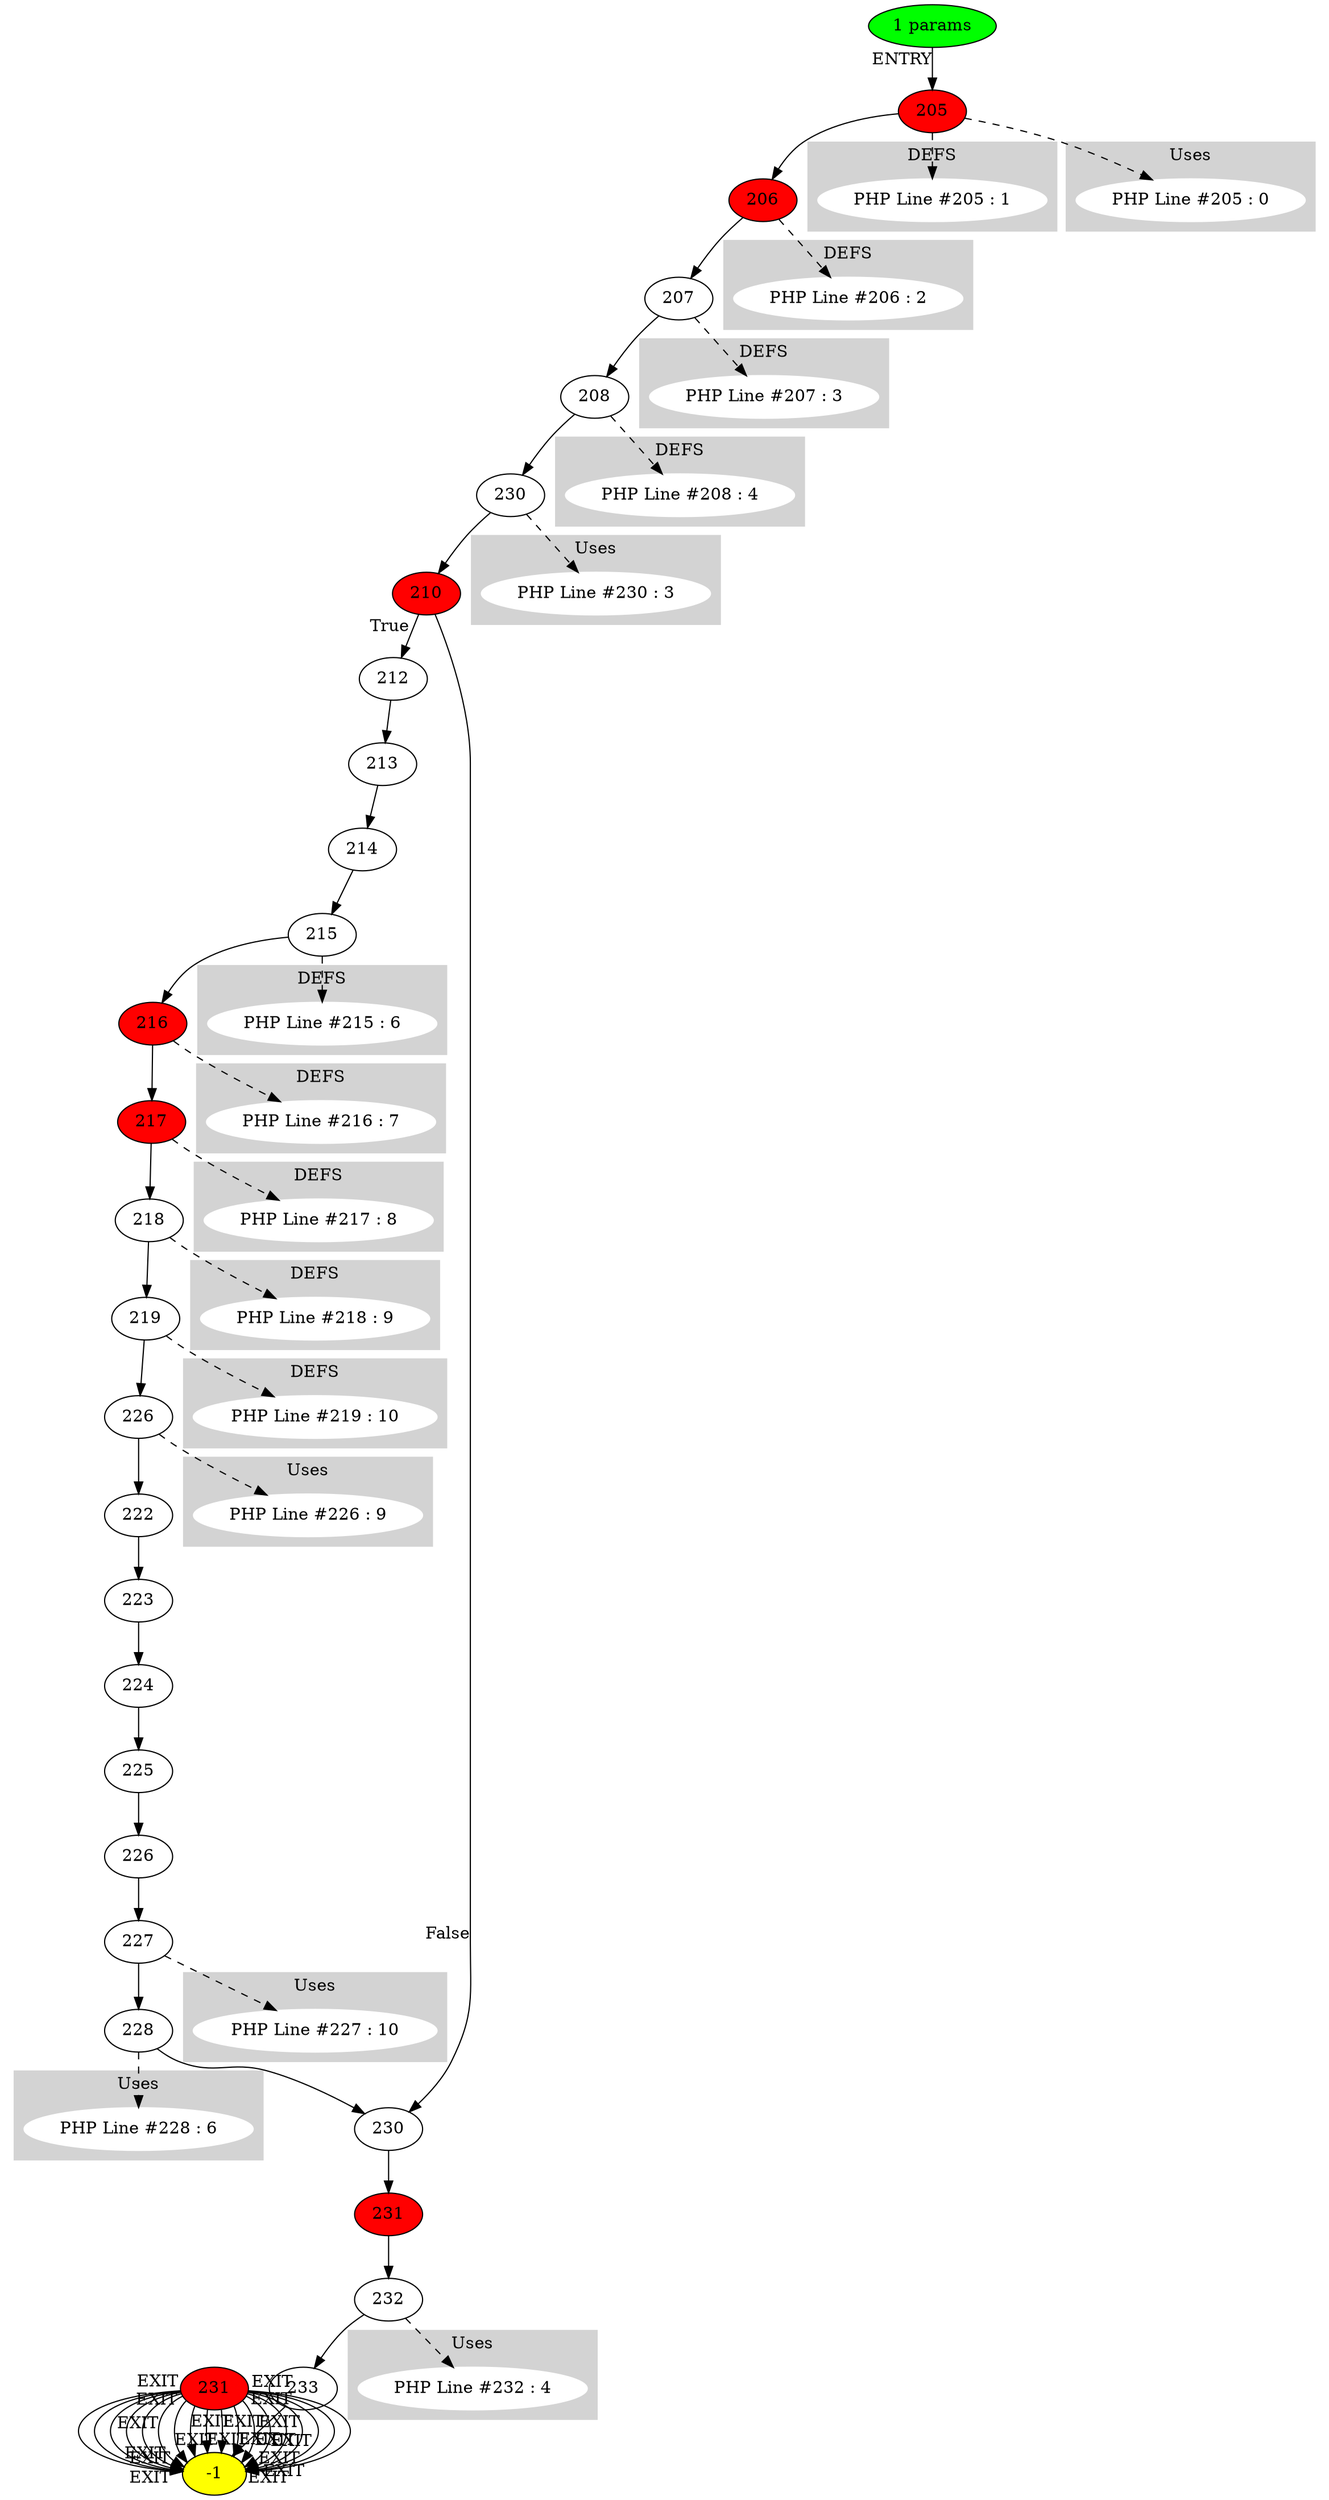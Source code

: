 digraph testName {
0 [label="205" , fillcolor = red, style = filled];
1 [label="206" , fillcolor = red, style = filled];
2 [label="207"];
3 [label="208"];
4 [label="230"];
5 [label="210" , fillcolor = red, style = filled];
6 [label="212"];
7 [label="213"];
8 [label="214"];
9 [label="215"];
10 [label="216" , fillcolor = red, style = filled];
11 [label="217" , fillcolor = red, style = filled];
12 [label="218"];
13 [label="219"];
14 [label="226"];
15 [label="222"];
16 [label="223"];
17 [label="224"];
18 [label="225"];
19 [label="226"];
20 [label="227"];
21 [label="228"];
22 [label="230"];
23 [label="231" , fillcolor = red, style = filled];
24 [label="232"];
25 [label="233"];
1000 [label="205" , fillcolor = red, style = filled];
1000 [label="205" , fillcolor = red, style = filled];
1000 [label="205" , fillcolor = red, style = filled];
1000 [label="206" , fillcolor = red, style = filled];
1000 [label="206" , fillcolor = red, style = filled];
1000 [label="206" , fillcolor = red, style = filled];
1000 [label="210" , fillcolor = red, style = filled];
1000 [label="210" , fillcolor = red, style = filled];
1000 [label="210" , fillcolor = red, style = filled];
1000 [label="216" , fillcolor = red, style = filled];
1000 [label="216" , fillcolor = red, style = filled];
1000 [label="216" , fillcolor = red, style = filled];
1000 [label="217" , fillcolor = red, style = filled];
1000 [label="217" , fillcolor = red, style = filled];
1000 [label="217" , fillcolor = red, style = filled];
1000 [label="231" , fillcolor = red, style = filled];
1000 [label="231" , fillcolor = red, style = filled];
1000 [label="231" , fillcolor = red, style = filled];
0 -> 1;
1 -> 2;
2 -> 3;
3 -> 4;
4 -> 5;
5 -> 6[xlabel="True"];
5 -> 22[xlabel="False"];
6 -> 7;
7 -> 8;
8 -> 9;
9 -> 10;
10 -> 11;
11 -> 12;
12 -> 13;
13 -> 14;
14 -> 15;
15 -> 16;
16 -> 17;
17 -> 18;
18 -> 19;
19 -> 20;
20 -> 21;
21 -> 22;
22 -> 23;
23 -> 24;
24 -> 25;
-2 -> 0[xlabel="ENTRY"];
25 -> -1[xlabel="EXIT"];
1000 -> -1[xlabel="EXIT"];
1000 -> -1[xlabel="EXIT"];
1000 -> -1[xlabel="EXIT"];
1000 -> -1[xlabel="EXIT"];
1000 -> -1[xlabel="EXIT"];
1000 -> -1[xlabel="EXIT"];
1000 -> -1[xlabel="EXIT"];
1000 -> -1[xlabel="EXIT"];
1000 -> -1[xlabel="EXIT"];
1000 -> -1[xlabel="EXIT"];
1000 -> -1[xlabel="EXIT"];
1000 -> -1[xlabel="EXIT"];
1000 -> -1[xlabel="EXIT"];
1000 -> -1[xlabel="EXIT"];
1000 -> -1[xlabel="EXIT"];
1000 -> -1[xlabel="EXIT"];
1000 -> -1[xlabel="EXIT"];
1000 -> -1[xlabel="EXIT"];
-2 [fillcolor = green, style = filled]-1 [fillcolor= yellow, style = filled] subgraph cluster_g_0 { style=filled; color=lightgrey; node [style=filled,color=white]; g_0[label= "PHP Line #205 : 1"];label = "DEFS";}
0 -> g_0 [style="dashed"];
subgraph cluster_g_1 { style=filled; color=lightgrey; node [style=filled,color=white]; g_1[label= "PHP Line #206 : 2"];label = "DEFS";}
1 -> g_1 [style="dashed"];
subgraph cluster_g_2 { style=filled; color=lightgrey; node [style=filled,color=white]; g_2[label= "PHP Line #207 : 3"];label = "DEFS";}
2 -> g_2 [style="dashed"];
subgraph cluster_g_3 { style=filled; color=lightgrey; node [style=filled,color=white]; g_3[label= "PHP Line #208 : 4"];label = "DEFS";}
3 -> g_3 [style="dashed"];
subgraph cluster_g_9 { style=filled; color=lightgrey; node [style=filled,color=white]; g_9[label= "PHP Line #215 : 6"];label = "DEFS";}
9 -> g_9 [style="dashed"];
subgraph cluster_g_10 { style=filled; color=lightgrey; node [style=filled,color=white]; g_10[label= "PHP Line #216 : 7"];label = "DEFS";}
10 -> g_10 [style="dashed"];
subgraph cluster_g_11 { style=filled; color=lightgrey; node [style=filled,color=white]; g_11[label= "PHP Line #217 : 8"];label = "DEFS";}
11 -> g_11 [style="dashed"];
subgraph cluster_g_12 { style=filled; color=lightgrey; node [style=filled,color=white]; g_12[label= "PHP Line #218 : 9"];label = "DEFS";}
12 -> g_12 [style="dashed"];
subgraph cluster_g_13 { style=filled; color=lightgrey; node [style=filled,color=white]; g_13[label= "PHP Line #219 : 10"];label = "DEFS";}
13 -> g_13 [style="dashed"];
subgraph cluster_use_0 { style=filled; color=lightgrey; node [style=filled,color=white]; use_0_0[label= "PHP Line #205 : 0"];label = "Uses";}
0 -> use_0_0 [style="dashed"];
subgraph cluster_use_4 { style=filled; color=lightgrey; node [style=filled,color=white]; use_4_3[label= "PHP Line #230 : 3"];label = "Uses";}
4 -> use_4_3 [style="dashed"];
subgraph cluster_use_14 { style=filled; color=lightgrey; node [style=filled,color=white]; use_14_9[label= "PHP Line #226 : 9"];label = "Uses";}
14 -> use_14_9 [style="dashed"];
subgraph cluster_use_20 { style=filled; color=lightgrey; node [style=filled,color=white]; use_20_10[label= "PHP Line #227 : 10"];label = "Uses";}
20 -> use_20_10 [style="dashed"];
subgraph cluster_use_21 { style=filled; color=lightgrey; node [style=filled,color=white]; use_21_6[label= "PHP Line #228 : 6"];label = "Uses";}
21 -> use_21_6 [style="dashed"];
subgraph cluster_use_24 { style=filled; color=lightgrey; node [style=filled,color=white]; use_24_4[label= "PHP Line #232 : 4"];label = "Uses";}
24 -> use_24_4 [style="dashed"];
-2 [label="1 params"];
}
